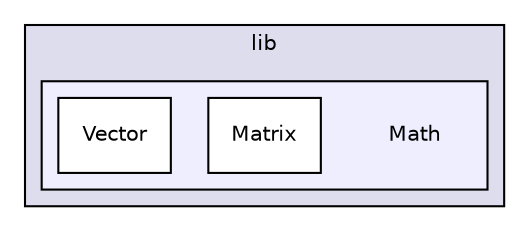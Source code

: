 digraph "Math" {
  compound=true
  node [ fontsize="10", fontname="Helvetica"];
  edge [ labelfontsize="10", labelfontname="Helvetica"];
  subgraph clusterdir_9f13e7e48b1dae88d68f6e470b94897e {
    graph [ bgcolor="#ddddee", pencolor="black", label="lib" fontname="Helvetica", fontsize="10", URL="dir_9f13e7e48b1dae88d68f6e470b94897e.html"]
  subgraph clusterdir_8bc00a9cb30ca1e40042375383f4ee65 {
    graph [ bgcolor="#eeeeff", pencolor="black", label="" URL="dir_8bc00a9cb30ca1e40042375383f4ee65.html"];
    dir_8bc00a9cb30ca1e40042375383f4ee65 [shape=plaintext label="Math"];
    dir_11cdd0d8cbd2e125d352eb6799b968e1 [shape=box label="Matrix" color="black" fillcolor="white" style="filled" URL="dir_11cdd0d8cbd2e125d352eb6799b968e1.html"];
    dir_ac34e58b5043dc546a0c18e99a2b58c5 [shape=box label="Vector" color="black" fillcolor="white" style="filled" URL="dir_ac34e58b5043dc546a0c18e99a2b58c5.html"];
  }
  }
}
